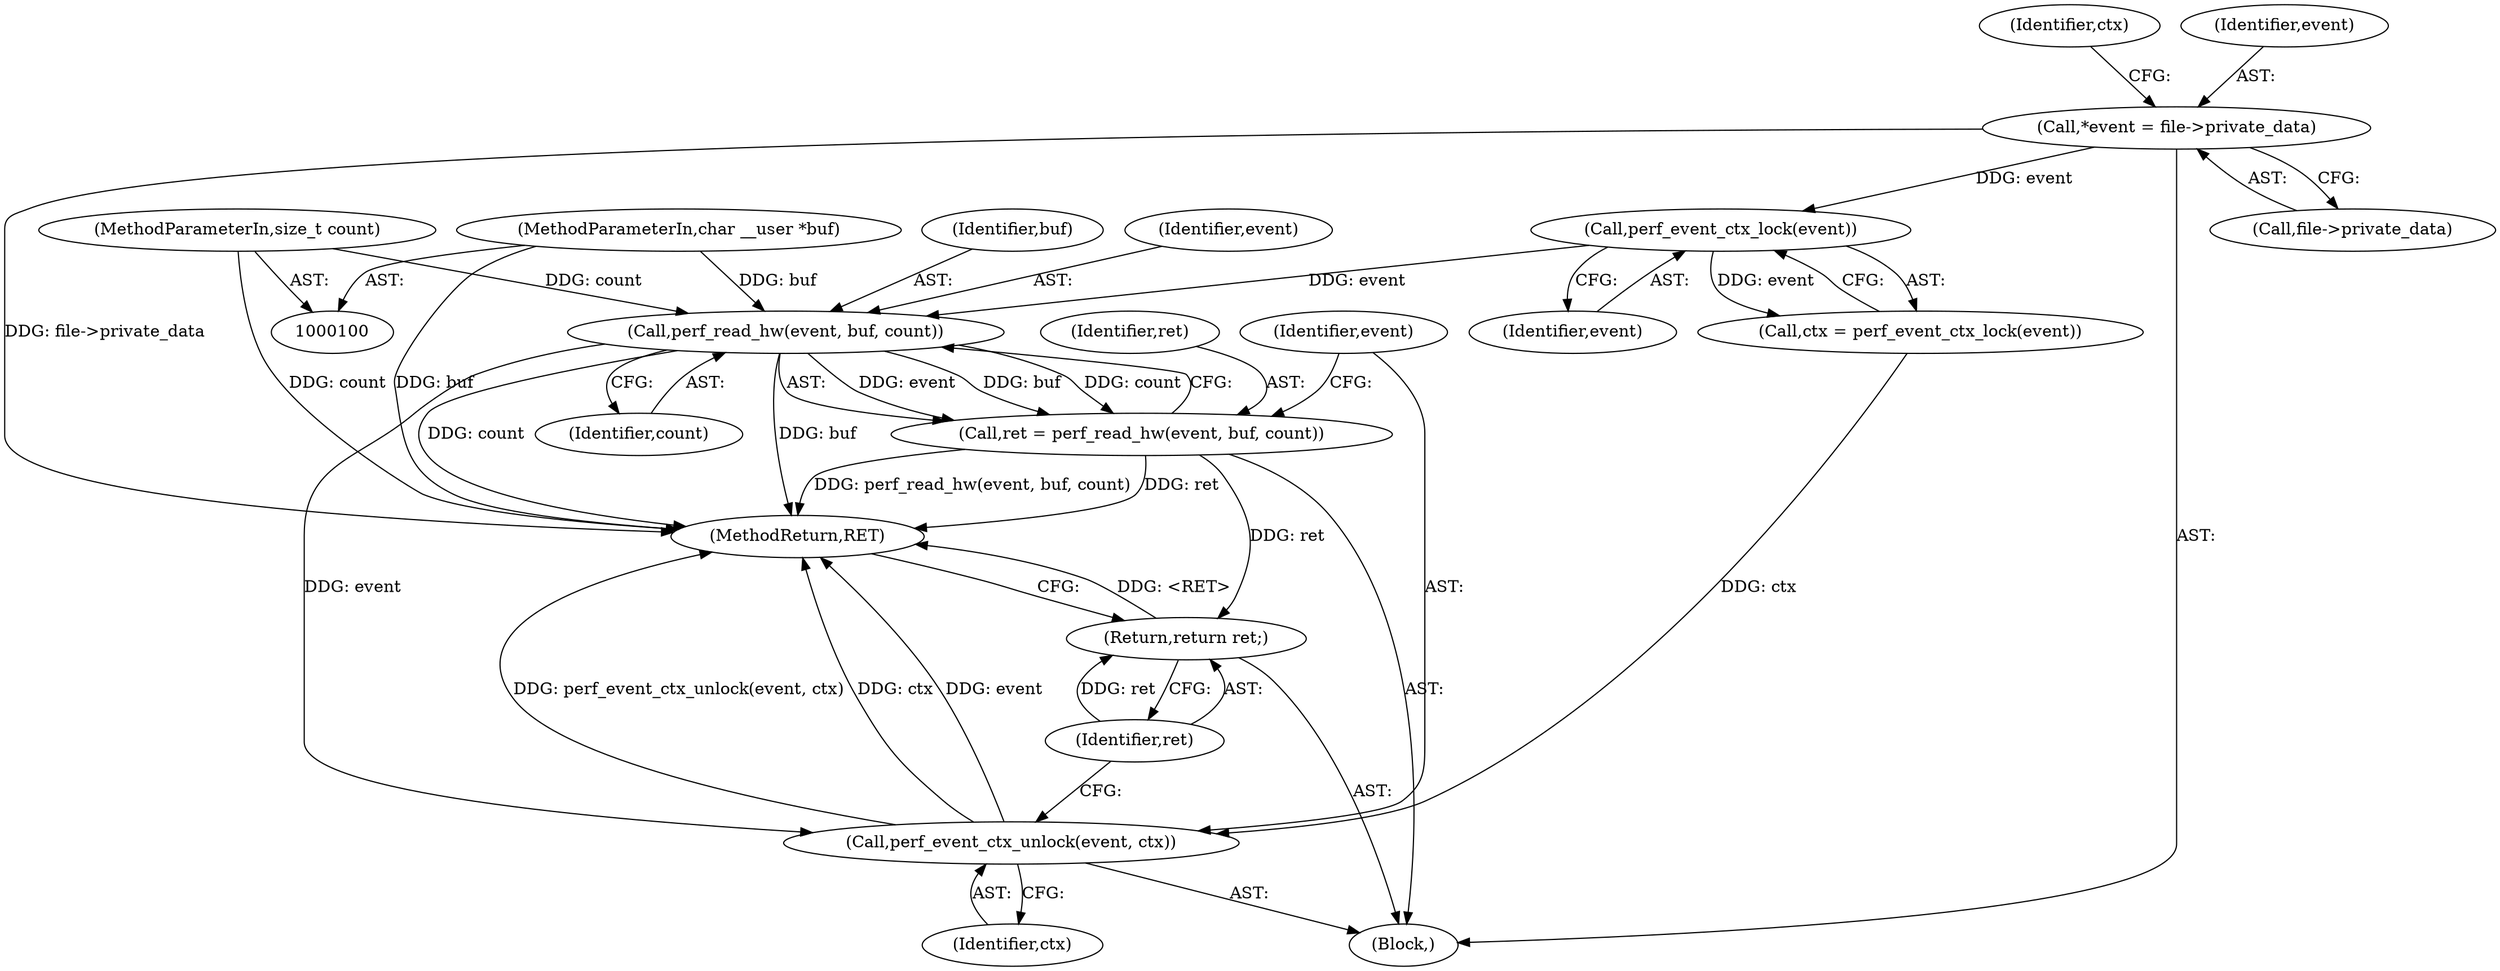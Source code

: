digraph "0_linux_f63a8daa5812afef4f06c962351687e1ff9ccb2b_11@API" {
"1000120" [label="(Call,perf_read_hw(event, buf, count))"];
"1000116" [label="(Call,perf_event_ctx_lock(event))"];
"1000107" [label="(Call,*event = file->private_data)"];
"1000102" [label="(MethodParameterIn,char __user *buf)"];
"1000103" [label="(MethodParameterIn,size_t count)"];
"1000118" [label="(Call,ret = perf_read_hw(event, buf, count))"];
"1000127" [label="(Return,return ret;)"];
"1000124" [label="(Call,perf_event_ctx_unlock(event, ctx))"];
"1000121" [label="(Identifier,event)"];
"1000126" [label="(Identifier,ctx)"];
"1000124" [label="(Call,perf_event_ctx_unlock(event, ctx))"];
"1000107" [label="(Call,*event = file->private_data)"];
"1000114" [label="(Call,ctx = perf_event_ctx_lock(event))"];
"1000103" [label="(MethodParameterIn,size_t count)"];
"1000105" [label="(Block,)"];
"1000115" [label="(Identifier,ctx)"];
"1000122" [label="(Identifier,buf)"];
"1000129" [label="(MethodReturn,RET)"];
"1000116" [label="(Call,perf_event_ctx_lock(event))"];
"1000118" [label="(Call,ret = perf_read_hw(event, buf, count))"];
"1000102" [label="(MethodParameterIn,char __user *buf)"];
"1000119" [label="(Identifier,ret)"];
"1000120" [label="(Call,perf_read_hw(event, buf, count))"];
"1000117" [label="(Identifier,event)"];
"1000127" [label="(Return,return ret;)"];
"1000109" [label="(Call,file->private_data)"];
"1000108" [label="(Identifier,event)"];
"1000123" [label="(Identifier,count)"];
"1000125" [label="(Identifier,event)"];
"1000128" [label="(Identifier,ret)"];
"1000120" -> "1000118"  [label="AST: "];
"1000120" -> "1000123"  [label="CFG: "];
"1000121" -> "1000120"  [label="AST: "];
"1000122" -> "1000120"  [label="AST: "];
"1000123" -> "1000120"  [label="AST: "];
"1000118" -> "1000120"  [label="CFG: "];
"1000120" -> "1000129"  [label="DDG: count"];
"1000120" -> "1000129"  [label="DDG: buf"];
"1000120" -> "1000118"  [label="DDG: event"];
"1000120" -> "1000118"  [label="DDG: buf"];
"1000120" -> "1000118"  [label="DDG: count"];
"1000116" -> "1000120"  [label="DDG: event"];
"1000102" -> "1000120"  [label="DDG: buf"];
"1000103" -> "1000120"  [label="DDG: count"];
"1000120" -> "1000124"  [label="DDG: event"];
"1000116" -> "1000114"  [label="AST: "];
"1000116" -> "1000117"  [label="CFG: "];
"1000117" -> "1000116"  [label="AST: "];
"1000114" -> "1000116"  [label="CFG: "];
"1000116" -> "1000114"  [label="DDG: event"];
"1000107" -> "1000116"  [label="DDG: event"];
"1000107" -> "1000105"  [label="AST: "];
"1000107" -> "1000109"  [label="CFG: "];
"1000108" -> "1000107"  [label="AST: "];
"1000109" -> "1000107"  [label="AST: "];
"1000115" -> "1000107"  [label="CFG: "];
"1000107" -> "1000129"  [label="DDG: file->private_data"];
"1000102" -> "1000100"  [label="AST: "];
"1000102" -> "1000129"  [label="DDG: buf"];
"1000103" -> "1000100"  [label="AST: "];
"1000103" -> "1000129"  [label="DDG: count"];
"1000118" -> "1000105"  [label="AST: "];
"1000119" -> "1000118"  [label="AST: "];
"1000125" -> "1000118"  [label="CFG: "];
"1000118" -> "1000129"  [label="DDG: ret"];
"1000118" -> "1000129"  [label="DDG: perf_read_hw(event, buf, count)"];
"1000118" -> "1000127"  [label="DDG: ret"];
"1000127" -> "1000105"  [label="AST: "];
"1000127" -> "1000128"  [label="CFG: "];
"1000128" -> "1000127"  [label="AST: "];
"1000129" -> "1000127"  [label="CFG: "];
"1000127" -> "1000129"  [label="DDG: <RET>"];
"1000128" -> "1000127"  [label="DDG: ret"];
"1000124" -> "1000105"  [label="AST: "];
"1000124" -> "1000126"  [label="CFG: "];
"1000125" -> "1000124"  [label="AST: "];
"1000126" -> "1000124"  [label="AST: "];
"1000128" -> "1000124"  [label="CFG: "];
"1000124" -> "1000129"  [label="DDG: ctx"];
"1000124" -> "1000129"  [label="DDG: event"];
"1000124" -> "1000129"  [label="DDG: perf_event_ctx_unlock(event, ctx)"];
"1000114" -> "1000124"  [label="DDG: ctx"];
}
